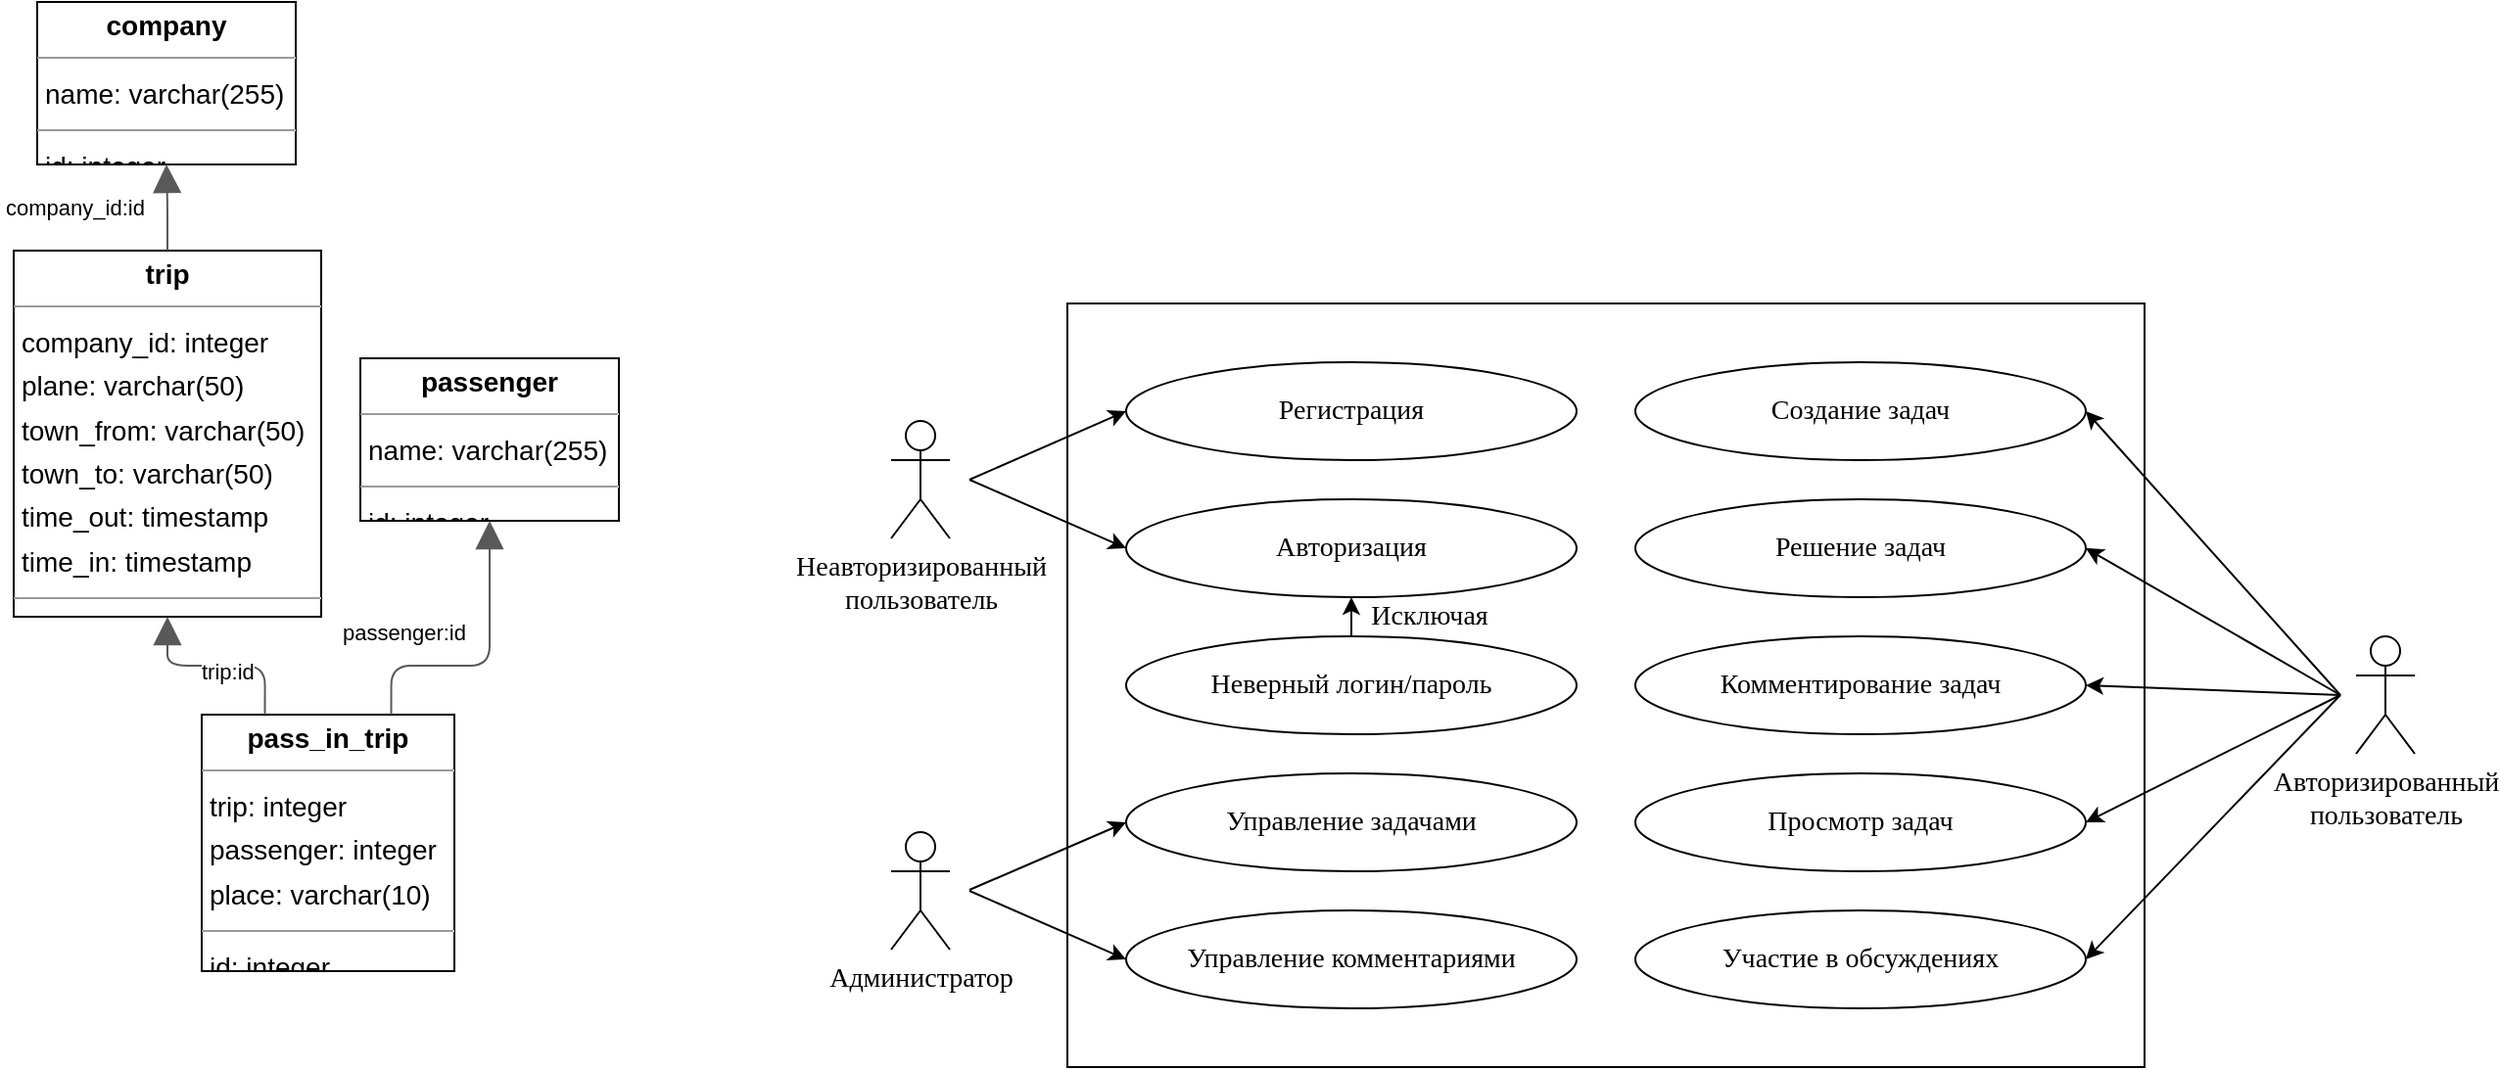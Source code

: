 <mxfile version="21.2.9" type="device">
  <diagram id="RGB6mBJJ5xYj03sK9fqy" name="Страница 1">
    <mxGraphModel dx="1389" dy="943" grid="0" gridSize="10" guides="1" tooltips="1" connect="1" arrows="1" fold="1" page="0" pageScale="1" pageWidth="827" pageHeight="1169" background="none" math="0" shadow="0">
      <root>
        <mxCell id="0" />
        <mxCell id="1" parent="0" />
        <mxCell id="node0" value="&lt;p style=&quot;margin:0px;margin-top:4px;text-align:center;&quot;&gt;&lt;b&gt;company&lt;/b&gt;&lt;/p&gt;&lt;hr size=&quot;1&quot;/&gt;&lt;p style=&quot;margin:0 0 0 4px;line-height:1.6;&quot;&gt; name: varchar(255)&lt;/p&gt;&lt;hr size=&quot;1&quot;/&gt;&lt;p style=&quot;margin:0 0 0 4px;line-height:1.6;&quot;&gt; id: integer&lt;/p&gt;" style="verticalAlign=top;align=left;overflow=fill;fontSize=14;fontFamily=Helvetica;html=1;rounded=0;shadow=0;comic=0;labelBackgroundColor=none;strokeWidth=1;" parent="1" vertex="1">
          <mxGeometry x="-66" y="-94" width="132" height="83" as="geometry" />
        </mxCell>
        <mxCell id="node3" value="&lt;p style=&quot;margin:0px;margin-top:4px;text-align:center;&quot;&gt;&lt;b&gt;pass_in_trip&lt;/b&gt;&lt;/p&gt;&lt;hr size=&quot;1&quot;/&gt;&lt;p style=&quot;margin:0 0 0 4px;line-height:1.6;&quot;&gt; trip: integer&lt;br/&gt; passenger: integer&lt;br/&gt; place: varchar(10)&lt;/p&gt;&lt;hr size=&quot;1&quot;/&gt;&lt;p style=&quot;margin:0 0 0 4px;line-height:1.6;&quot;&gt; id: integer&lt;/p&gt;" style="verticalAlign=top;align=left;overflow=fill;fontSize=14;fontFamily=Helvetica;html=1;rounded=0;shadow=0;comic=0;labelBackgroundColor=none;strokeWidth=1;" parent="1" vertex="1">
          <mxGeometry x="18" y="270" width="129" height="131" as="geometry" />
        </mxCell>
        <mxCell id="node1" value="&lt;p style=&quot;margin:0px;margin-top:4px;text-align:center;&quot;&gt;&lt;b&gt;passenger&lt;/b&gt;&lt;/p&gt;&lt;hr size=&quot;1&quot;/&gt;&lt;p style=&quot;margin:0 0 0 4px;line-height:1.6;&quot;&gt; name: varchar(255)&lt;/p&gt;&lt;hr size=&quot;1&quot;/&gt;&lt;p style=&quot;margin:0 0 0 4px;line-height:1.6;&quot;&gt; id: integer&lt;/p&gt;" style="verticalAlign=top;align=left;overflow=fill;fontSize=14;fontFamily=Helvetica;html=1;rounded=0;shadow=0;comic=0;labelBackgroundColor=none;strokeWidth=1;" parent="1" vertex="1">
          <mxGeometry x="99" y="88" width="132" height="83" as="geometry" />
        </mxCell>
        <mxCell id="node2" value="&lt;p style=&quot;margin:0px;margin-top:4px;text-align:center;&quot;&gt;&lt;b&gt;trip&lt;/b&gt;&lt;/p&gt;&lt;hr size=&quot;1&quot;/&gt;&lt;p style=&quot;margin:0 0 0 4px;line-height:1.6;&quot;&gt; company_id: integer&lt;br/&gt; plane: varchar(50)&lt;br/&gt; town_from: varchar(50)&lt;br/&gt; town_to: varchar(50)&lt;br/&gt; time_out: timestamp&lt;br/&gt; time_in: timestamp&lt;/p&gt;&lt;hr size=&quot;1&quot;/&gt;&lt;p style=&quot;margin:0 0 0 4px;line-height:1.6;&quot;&gt; id: integer&lt;/p&gt;" style="verticalAlign=top;align=left;overflow=fill;fontSize=14;fontFamily=Helvetica;html=1;rounded=0;shadow=0;comic=0;labelBackgroundColor=none;strokeWidth=1;" parent="1" vertex="1">
          <mxGeometry x="-78" y="33" width="157" height="187" as="geometry" />
        </mxCell>
        <mxCell id="edge1" value="" style="html=1;rounded=1;edgeStyle=orthogonalEdgeStyle;dashed=0;startArrow=none;endArrow=block;endSize=12;strokeColor=#595959;exitX=0.750;exitY=0.000;exitDx=0;exitDy=0;entryX=0.500;entryY=1.001;entryDx=0;entryDy=0;" parent="1" source="node3" target="node1" edge="1">
          <mxGeometry width="50" height="50" relative="1" as="geometry">
            <Array as="points">
              <mxPoint x="115" y="245" />
              <mxPoint x="165" y="245" />
            </Array>
          </mxGeometry>
        </mxCell>
        <mxCell id="label8" value="passenger:id" style="edgeLabel;resizable=0;html=1;align=left;verticalAlign=top;strokeColor=default;" parent="edge1" vertex="1" connectable="0">
          <mxGeometry x="88" y="215" as="geometry" />
        </mxCell>
        <mxCell id="edge2" value="" style="html=1;rounded=1;edgeStyle=orthogonalEdgeStyle;dashed=0;startArrow=none;endArrow=block;endSize=12;strokeColor=#595959;exitX=0.250;exitY=0.000;exitDx=0;exitDy=0;entryX=0.500;entryY=1.000;entryDx=0;entryDy=0;" parent="1" source="node3" target="node2" edge="1">
          <mxGeometry width="50" height="50" relative="1" as="geometry">
            <Array as="points">
              <mxPoint x="50" y="245" />
              <mxPoint y="245" />
            </Array>
          </mxGeometry>
        </mxCell>
        <mxCell id="label14" value="trip:id" style="edgeLabel;resizable=0;html=1;align=left;verticalAlign=top;strokeColor=default;" parent="edge2" vertex="1" connectable="0">
          <mxGeometry x="16" y="235" as="geometry" />
        </mxCell>
        <mxCell id="edge0" value="" style="html=1;rounded=1;edgeStyle=orthogonalEdgeStyle;dashed=0;startArrow=none;endArrow=block;endSize=12;strokeColor=#595959;exitX=0.500;exitY=0.000;exitDx=0;exitDy=0;entryX=0.500;entryY=1.001;entryDx=0;entryDy=0;" parent="1" source="node2" target="node0" edge="1">
          <mxGeometry width="50" height="50" relative="1" as="geometry">
            <Array as="points" />
          </mxGeometry>
        </mxCell>
        <mxCell id="label2" value="company_id:id" style="edgeLabel;resizable=0;html=1;align=left;verticalAlign=top;strokeColor=default;" parent="edge0" vertex="1" connectable="0">
          <mxGeometry x="-84" y="-2" as="geometry" />
        </mxCell>
        <mxCell id="hHapDc5lLIlILEcuPOZc-1" value="" style="rounded=0;whiteSpace=wrap;html=1;" vertex="1" parent="1">
          <mxGeometry x="460" y="60" width="550" height="390" as="geometry" />
        </mxCell>
        <mxCell id="hHapDc5lLIlILEcuPOZc-2" value="&lt;font style=&quot;font-size: 14px;&quot; face=&quot;Times New Roman&quot;&gt;Авторизация&lt;/font&gt;" style="ellipse;whiteSpace=wrap;html=1;" vertex="1" parent="1">
          <mxGeometry x="490" y="160" width="230" height="50" as="geometry" />
        </mxCell>
        <mxCell id="hHapDc5lLIlILEcuPOZc-3" value="&lt;font face=&quot;Times New Roman&quot; style=&quot;font-size: 14px;&quot;&gt;Создание задач&lt;/font&gt;" style="ellipse;whiteSpace=wrap;html=1;" vertex="1" parent="1">
          <mxGeometry x="750" y="90" width="230" height="50" as="geometry" />
        </mxCell>
        <mxCell id="hHapDc5lLIlILEcuPOZc-4" value="&lt;font style=&quot;font-size: 14px;&quot; face=&quot;Times New Roman&quot;&gt;Неавторизированный &lt;br&gt;пользователь&lt;/font&gt;" style="shape=umlActor;verticalLabelPosition=bottom;verticalAlign=top;html=1;outlineConnect=0;" vertex="1" parent="1">
          <mxGeometry x="370" y="120" width="30" height="60" as="geometry" />
        </mxCell>
        <mxCell id="hHapDc5lLIlILEcuPOZc-5" value="" style="endArrow=classic;html=1;rounded=0;entryX=0;entryY=0.5;entryDx=0;entryDy=0;" edge="1" parent="1" target="hHapDc5lLIlILEcuPOZc-2">
          <mxGeometry width="50" height="50" relative="1" as="geometry">
            <mxPoint x="410" y="150" as="sourcePoint" />
            <mxPoint x="150" y="200" as="targetPoint" />
          </mxGeometry>
        </mxCell>
        <mxCell id="hHapDc5lLIlILEcuPOZc-6" value="&lt;font style=&quot;font-size: 14px;&quot; face=&quot;Times New Roman&quot;&gt;Авторизированный&lt;br&gt;пользователь&lt;/font&gt;" style="shape=umlActor;verticalLabelPosition=bottom;verticalAlign=top;html=1;outlineConnect=0;" vertex="1" parent="1">
          <mxGeometry x="1118" y="230" width="30" height="60" as="geometry" />
        </mxCell>
        <mxCell id="hHapDc5lLIlILEcuPOZc-7" style="edgeStyle=orthogonalEdgeStyle;rounded=0;orthogonalLoop=1;jettySize=auto;html=1;exitX=0.5;exitY=0;exitDx=0;exitDy=0;entryX=0.5;entryY=1;entryDx=0;entryDy=0;" edge="1" parent="1" source="hHapDc5lLIlILEcuPOZc-8" target="hHapDc5lLIlILEcuPOZc-2">
          <mxGeometry relative="1" as="geometry" />
        </mxCell>
        <mxCell id="hHapDc5lLIlILEcuPOZc-8" value="&lt;font face=&quot;Times New Roman&quot; style=&quot;font-size: 14px;&quot;&gt;Неверный логин/пароль&lt;/font&gt;" style="ellipse;whiteSpace=wrap;html=1;" vertex="1" parent="1">
          <mxGeometry x="490" y="230" width="230" height="50" as="geometry" />
        </mxCell>
        <mxCell id="hHapDc5lLIlILEcuPOZc-9" value="&lt;font face=&quot;Times New Roman&quot; style=&quot;font-size: 14px;&quot;&gt;Исключая&lt;/font&gt;" style="text;html=1;strokeColor=none;fillColor=none;align=center;verticalAlign=middle;whiteSpace=wrap;rounded=0;" vertex="1" parent="1">
          <mxGeometry x="615" y="205" width="60" height="30" as="geometry" />
        </mxCell>
        <mxCell id="hHapDc5lLIlILEcuPOZc-10" value="&lt;font face=&quot;Times New Roman&quot; style=&quot;font-size: 14px;&quot;&gt;Решение задач&lt;/font&gt;" style="ellipse;whiteSpace=wrap;html=1;" vertex="1" parent="1">
          <mxGeometry x="750" y="160" width="230" height="50" as="geometry" />
        </mxCell>
        <mxCell id="hHapDc5lLIlILEcuPOZc-11" value="&lt;font face=&quot;Times New Roman&quot; style=&quot;font-size: 14px;&quot;&gt;Комментирование задач&lt;/font&gt;" style="ellipse;whiteSpace=wrap;html=1;" vertex="1" parent="1">
          <mxGeometry x="750" y="230" width="230" height="50" as="geometry" />
        </mxCell>
        <mxCell id="hHapDc5lLIlILEcuPOZc-12" value="&lt;font face=&quot;Times New Roman&quot; style=&quot;font-size: 14px;&quot;&gt;Просмотр задач&lt;/font&gt;" style="ellipse;whiteSpace=wrap;html=1;" vertex="1" parent="1">
          <mxGeometry x="750" y="300" width="230" height="50" as="geometry" />
        </mxCell>
        <mxCell id="hHapDc5lLIlILEcuPOZc-13" value="&lt;font face=&quot;Times New Roman&quot; style=&quot;font-size: 14px;&quot;&gt;Участие в обсуждениях&lt;/font&gt;" style="ellipse;whiteSpace=wrap;html=1;" vertex="1" parent="1">
          <mxGeometry x="750" y="370" width="230" height="50" as="geometry" />
        </mxCell>
        <mxCell id="hHapDc5lLIlILEcuPOZc-14" value="" style="endArrow=classic;html=1;rounded=0;entryX=1;entryY=0.5;entryDx=0;entryDy=0;" edge="1" parent="1" target="hHapDc5lLIlILEcuPOZc-3">
          <mxGeometry width="50" height="50" relative="1" as="geometry">
            <mxPoint x="1110" y="260" as="sourcePoint" />
            <mxPoint x="710" y="180" as="targetPoint" />
          </mxGeometry>
        </mxCell>
        <mxCell id="hHapDc5lLIlILEcuPOZc-15" value="" style="endArrow=classic;html=1;rounded=0;entryX=1;entryY=0.5;entryDx=0;entryDy=0;" edge="1" parent="1" target="hHapDc5lLIlILEcuPOZc-10">
          <mxGeometry width="50" height="50" relative="1" as="geometry">
            <mxPoint x="1110" y="260" as="sourcePoint" />
            <mxPoint x="990" y="125" as="targetPoint" />
          </mxGeometry>
        </mxCell>
        <mxCell id="hHapDc5lLIlILEcuPOZc-16" value="" style="endArrow=classic;html=1;rounded=0;entryX=1;entryY=0.5;entryDx=0;entryDy=0;" edge="1" parent="1" target="hHapDc5lLIlILEcuPOZc-11">
          <mxGeometry width="50" height="50" relative="1" as="geometry">
            <mxPoint x="1110" y="260" as="sourcePoint" />
            <mxPoint x="990" y="195" as="targetPoint" />
          </mxGeometry>
        </mxCell>
        <mxCell id="hHapDc5lLIlILEcuPOZc-17" value="" style="endArrow=classic;html=1;rounded=0;entryX=1;entryY=0.5;entryDx=0;entryDy=0;" edge="1" parent="1" target="hHapDc5lLIlILEcuPOZc-12">
          <mxGeometry width="50" height="50" relative="1" as="geometry">
            <mxPoint x="1110" y="260" as="sourcePoint" />
            <mxPoint x="990" y="265" as="targetPoint" />
          </mxGeometry>
        </mxCell>
        <mxCell id="hHapDc5lLIlILEcuPOZc-18" value="" style="endArrow=classic;html=1;rounded=0;entryX=1;entryY=0.5;entryDx=0;entryDy=0;" edge="1" parent="1" target="hHapDc5lLIlILEcuPOZc-13">
          <mxGeometry width="50" height="50" relative="1" as="geometry">
            <mxPoint x="1110" y="260" as="sourcePoint" />
            <mxPoint x="990" y="335" as="targetPoint" />
          </mxGeometry>
        </mxCell>
        <mxCell id="hHapDc5lLIlILEcuPOZc-19" value="&lt;font face=&quot;Times New Roman&quot;&gt;&lt;span style=&quot;font-size: 14px;&quot;&gt;Администратор&lt;/span&gt;&lt;/font&gt;" style="shape=umlActor;verticalLabelPosition=bottom;verticalAlign=top;html=1;outlineConnect=0;" vertex="1" parent="1">
          <mxGeometry x="370" y="330" width="30" height="60" as="geometry" />
        </mxCell>
        <mxCell id="hHapDc5lLIlILEcuPOZc-20" value="&lt;font face=&quot;Times New Roman&quot; style=&quot;font-size: 14px;&quot;&gt;Управление задачами&lt;/font&gt;" style="ellipse;whiteSpace=wrap;html=1;" vertex="1" parent="1">
          <mxGeometry x="490" y="300" width="230" height="50" as="geometry" />
        </mxCell>
        <mxCell id="hHapDc5lLIlILEcuPOZc-21" value="&lt;font face=&quot;Times New Roman&quot; style=&quot;font-size: 14px;&quot;&gt;Управление комментариями&lt;/font&gt;" style="ellipse;whiteSpace=wrap;html=1;" vertex="1" parent="1">
          <mxGeometry x="490" y="370" width="230" height="50" as="geometry" />
        </mxCell>
        <mxCell id="hHapDc5lLIlILEcuPOZc-22" value="" style="endArrow=classic;html=1;rounded=0;entryX=0;entryY=0.5;entryDx=0;entryDy=0;" edge="1" parent="1" target="hHapDc5lLIlILEcuPOZc-20">
          <mxGeometry width="50" height="50" relative="1" as="geometry">
            <mxPoint x="410" y="359.5" as="sourcePoint" />
            <mxPoint x="490" y="359.5" as="targetPoint" />
          </mxGeometry>
        </mxCell>
        <mxCell id="hHapDc5lLIlILEcuPOZc-23" value="" style="endArrow=classic;html=1;rounded=0;entryX=0;entryY=0.5;entryDx=0;entryDy=0;" edge="1" parent="1" target="hHapDc5lLIlILEcuPOZc-21">
          <mxGeometry width="50" height="50" relative="1" as="geometry">
            <mxPoint x="410" y="360" as="sourcePoint" />
            <mxPoint x="500" y="335" as="targetPoint" />
          </mxGeometry>
        </mxCell>
        <mxCell id="hHapDc5lLIlILEcuPOZc-24" value="&lt;font face=&quot;Times New Roman&quot; style=&quot;font-size: 14px;&quot;&gt;Регистрация&lt;/font&gt;" style="ellipse;whiteSpace=wrap;html=1;" vertex="1" parent="1">
          <mxGeometry x="490" y="90" width="230" height="50" as="geometry" />
        </mxCell>
        <mxCell id="hHapDc5lLIlILEcuPOZc-25" value="" style="endArrow=classic;html=1;rounded=0;entryX=0;entryY=0.5;entryDx=0;entryDy=0;" edge="1" parent="1" target="hHapDc5lLIlILEcuPOZc-24">
          <mxGeometry width="50" height="50" relative="1" as="geometry">
            <mxPoint x="410" y="150" as="sourcePoint" />
            <mxPoint x="500" y="195" as="targetPoint" />
          </mxGeometry>
        </mxCell>
      </root>
    </mxGraphModel>
  </diagram>
</mxfile>
